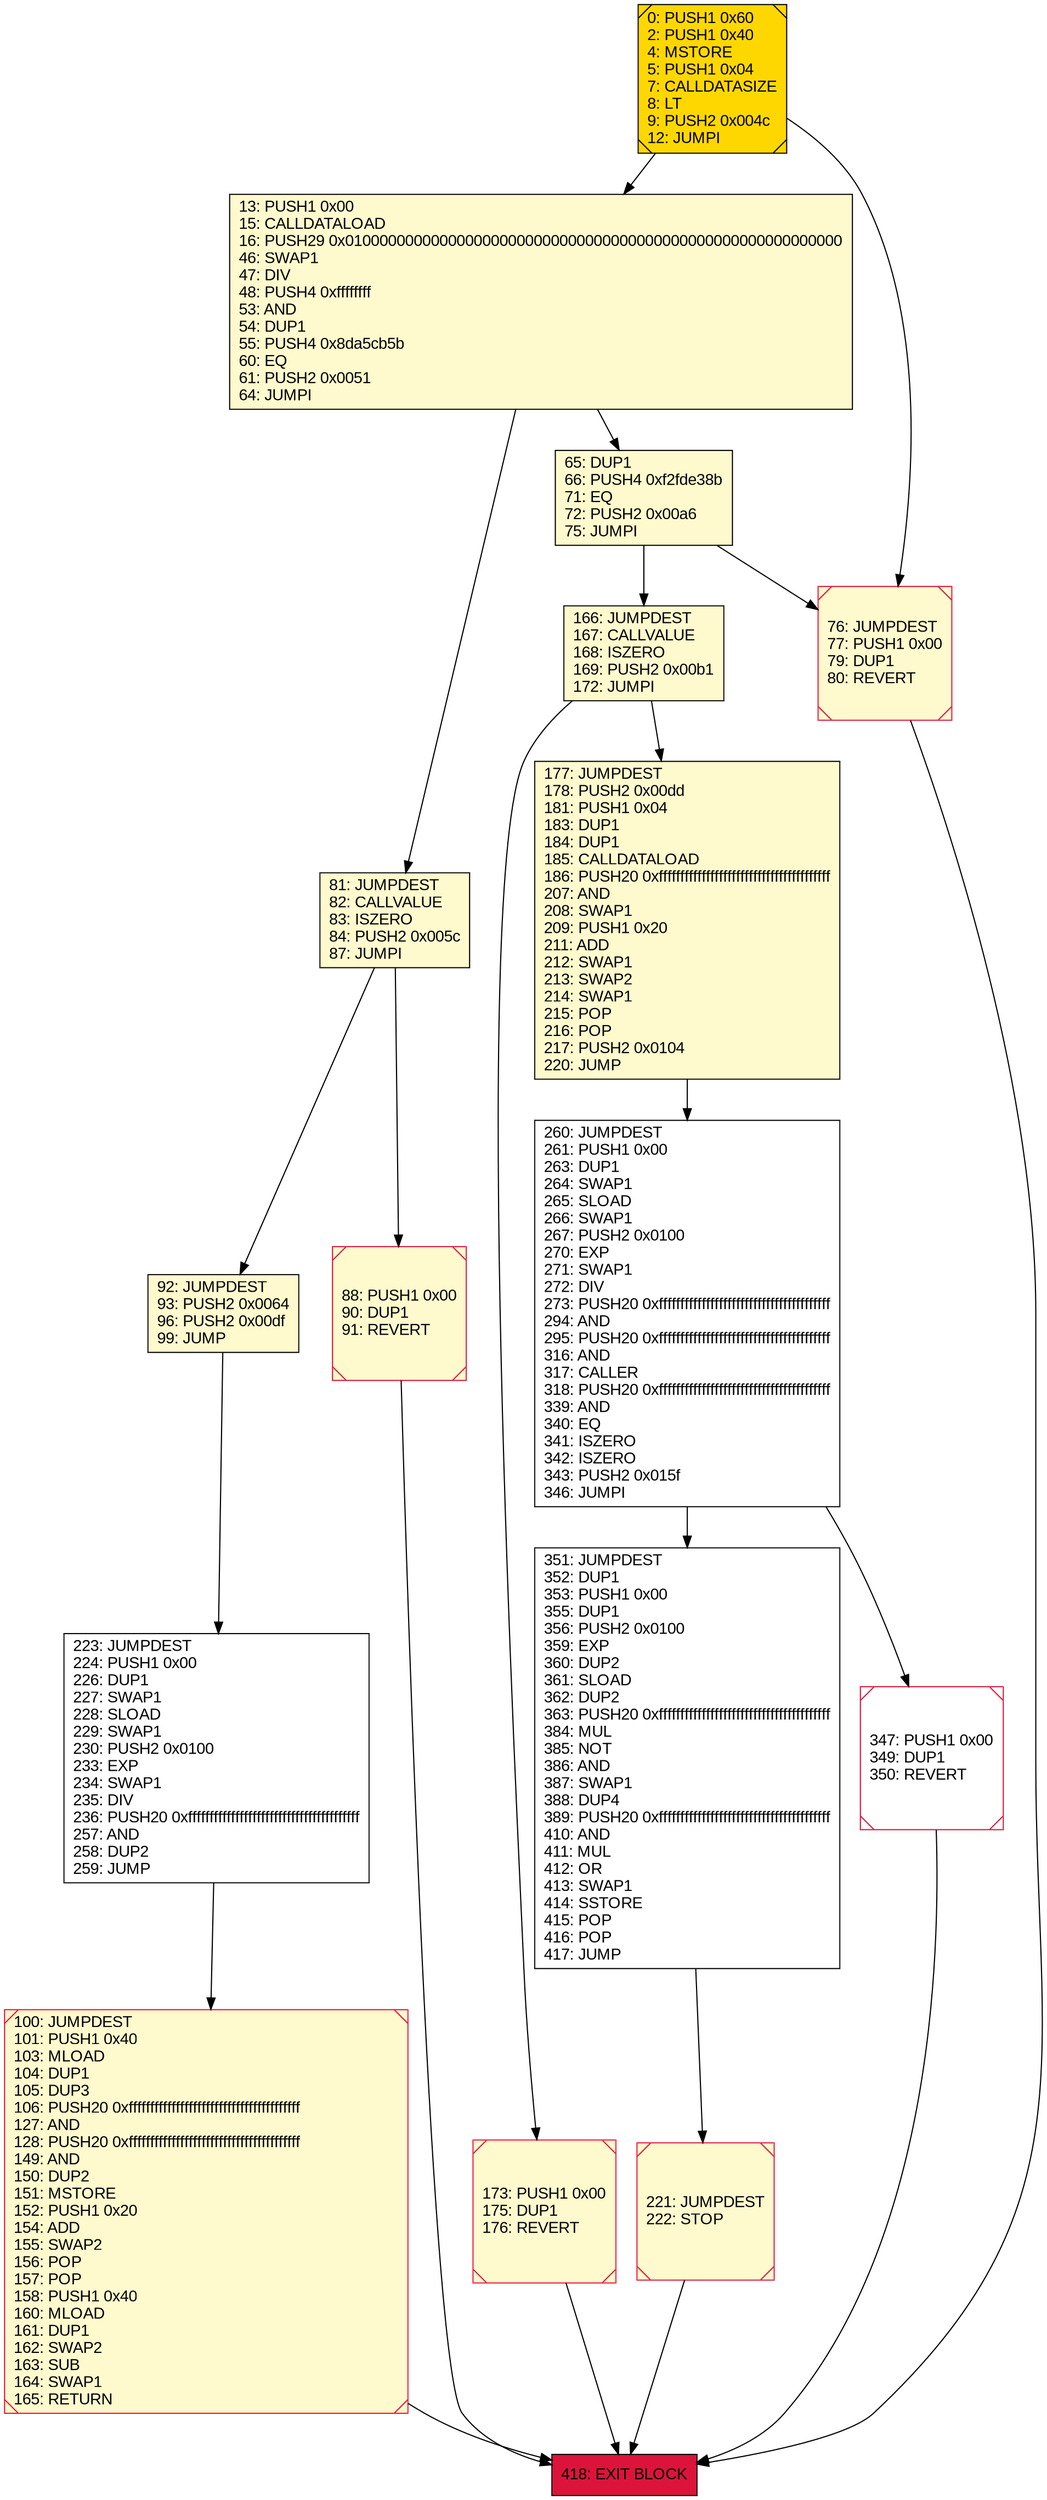 digraph G {
bgcolor=transparent rankdir=UD;
node [shape=box style=filled color=black fillcolor=white fontname=arial fontcolor=black];
418 [label="418: EXIT BLOCK\l" fillcolor=crimson ];
65 [label="65: DUP1\l66: PUSH4 0xf2fde38b\l71: EQ\l72: PUSH2 0x00a6\l75: JUMPI\l" fillcolor=lemonchiffon ];
0 [label="0: PUSH1 0x60\l2: PUSH1 0x40\l4: MSTORE\l5: PUSH1 0x04\l7: CALLDATASIZE\l8: LT\l9: PUSH2 0x004c\l12: JUMPI\l" fillcolor=lemonchiffon shape=Msquare fillcolor=gold ];
351 [label="351: JUMPDEST\l352: DUP1\l353: PUSH1 0x00\l355: DUP1\l356: PUSH2 0x0100\l359: EXP\l360: DUP2\l361: SLOAD\l362: DUP2\l363: PUSH20 0xffffffffffffffffffffffffffffffffffffffff\l384: MUL\l385: NOT\l386: AND\l387: SWAP1\l388: DUP4\l389: PUSH20 0xffffffffffffffffffffffffffffffffffffffff\l410: AND\l411: MUL\l412: OR\l413: SWAP1\l414: SSTORE\l415: POP\l416: POP\l417: JUMP\l" ];
13 [label="13: PUSH1 0x00\l15: CALLDATALOAD\l16: PUSH29 0x0100000000000000000000000000000000000000000000000000000000\l46: SWAP1\l47: DIV\l48: PUSH4 0xffffffff\l53: AND\l54: DUP1\l55: PUSH4 0x8da5cb5b\l60: EQ\l61: PUSH2 0x0051\l64: JUMPI\l" fillcolor=lemonchiffon ];
166 [label="166: JUMPDEST\l167: CALLVALUE\l168: ISZERO\l169: PUSH2 0x00b1\l172: JUMPI\l" fillcolor=lemonchiffon ];
92 [label="92: JUMPDEST\l93: PUSH2 0x0064\l96: PUSH2 0x00df\l99: JUMP\l" fillcolor=lemonchiffon ];
76 [label="76: JUMPDEST\l77: PUSH1 0x00\l79: DUP1\l80: REVERT\l" fillcolor=lemonchiffon shape=Msquare color=crimson ];
223 [label="223: JUMPDEST\l224: PUSH1 0x00\l226: DUP1\l227: SWAP1\l228: SLOAD\l229: SWAP1\l230: PUSH2 0x0100\l233: EXP\l234: SWAP1\l235: DIV\l236: PUSH20 0xffffffffffffffffffffffffffffffffffffffff\l257: AND\l258: DUP2\l259: JUMP\l" ];
221 [label="221: JUMPDEST\l222: STOP\l" fillcolor=lemonchiffon shape=Msquare color=crimson ];
173 [label="173: PUSH1 0x00\l175: DUP1\l176: REVERT\l" fillcolor=lemonchiffon shape=Msquare color=crimson ];
260 [label="260: JUMPDEST\l261: PUSH1 0x00\l263: DUP1\l264: SWAP1\l265: SLOAD\l266: SWAP1\l267: PUSH2 0x0100\l270: EXP\l271: SWAP1\l272: DIV\l273: PUSH20 0xffffffffffffffffffffffffffffffffffffffff\l294: AND\l295: PUSH20 0xffffffffffffffffffffffffffffffffffffffff\l316: AND\l317: CALLER\l318: PUSH20 0xffffffffffffffffffffffffffffffffffffffff\l339: AND\l340: EQ\l341: ISZERO\l342: ISZERO\l343: PUSH2 0x015f\l346: JUMPI\l" ];
81 [label="81: JUMPDEST\l82: CALLVALUE\l83: ISZERO\l84: PUSH2 0x005c\l87: JUMPI\l" fillcolor=lemonchiffon ];
177 [label="177: JUMPDEST\l178: PUSH2 0x00dd\l181: PUSH1 0x04\l183: DUP1\l184: DUP1\l185: CALLDATALOAD\l186: PUSH20 0xffffffffffffffffffffffffffffffffffffffff\l207: AND\l208: SWAP1\l209: PUSH1 0x20\l211: ADD\l212: SWAP1\l213: SWAP2\l214: SWAP1\l215: POP\l216: POP\l217: PUSH2 0x0104\l220: JUMP\l" fillcolor=lemonchiffon ];
100 [label="100: JUMPDEST\l101: PUSH1 0x40\l103: MLOAD\l104: DUP1\l105: DUP3\l106: PUSH20 0xffffffffffffffffffffffffffffffffffffffff\l127: AND\l128: PUSH20 0xffffffffffffffffffffffffffffffffffffffff\l149: AND\l150: DUP2\l151: MSTORE\l152: PUSH1 0x20\l154: ADD\l155: SWAP2\l156: POP\l157: POP\l158: PUSH1 0x40\l160: MLOAD\l161: DUP1\l162: SWAP2\l163: SUB\l164: SWAP1\l165: RETURN\l" fillcolor=lemonchiffon shape=Msquare color=crimson ];
88 [label="88: PUSH1 0x00\l90: DUP1\l91: REVERT\l" fillcolor=lemonchiffon shape=Msquare color=crimson ];
347 [label="347: PUSH1 0x00\l349: DUP1\l350: REVERT\l" shape=Msquare color=crimson ];
92 -> 223;
166 -> 173;
81 -> 88;
260 -> 351;
76 -> 418;
221 -> 418;
65 -> 76;
13 -> 65;
65 -> 166;
0 -> 13;
173 -> 418;
351 -> 221;
0 -> 76;
260 -> 347;
100 -> 418;
13 -> 81;
81 -> 92;
347 -> 418;
177 -> 260;
88 -> 418;
166 -> 177;
223 -> 100;
}